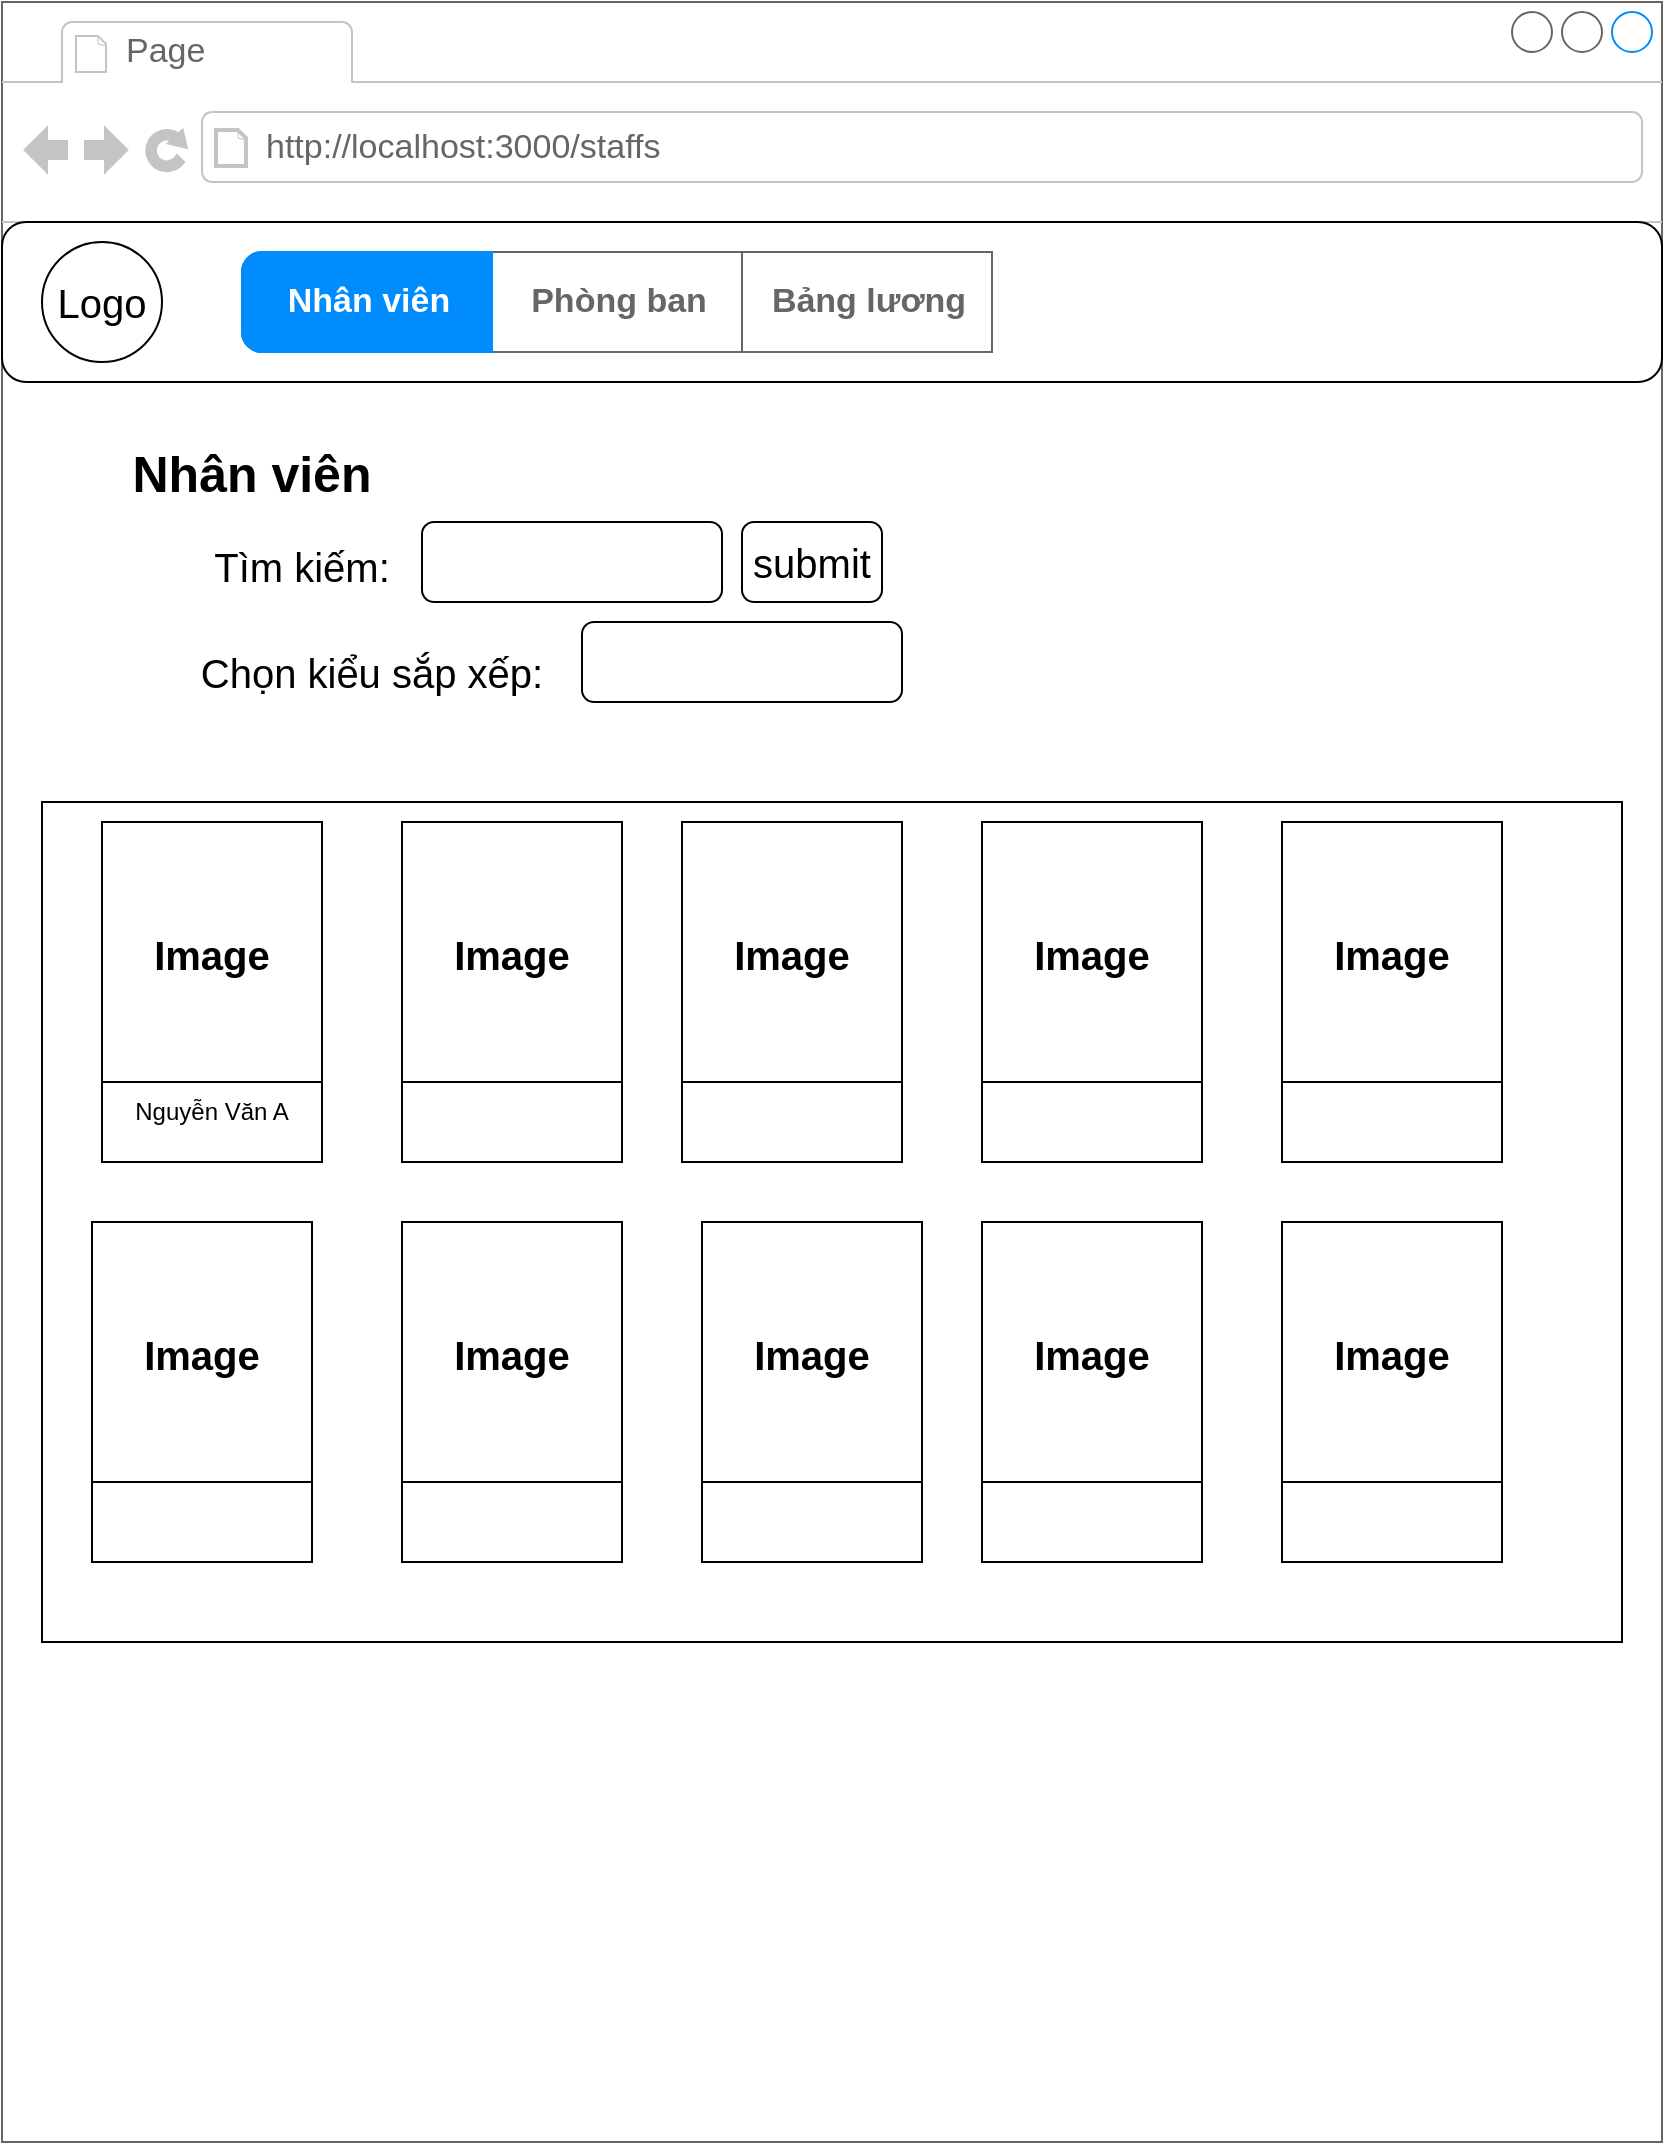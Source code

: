 <mxfile>
    <diagram id="rMl9iflxkGLZWtaf3qP7" name="Page-1">
        <mxGraphModel dx="820" dy="575" grid="1" gridSize="10" guides="1" tooltips="1" connect="1" arrows="1" fold="1" page="1" pageScale="1" pageWidth="850" pageHeight="1100" math="0" shadow="0">
            <root>
                <mxCell id="0"/>
                <mxCell id="1" parent="0"/>
                <mxCell id="2" value="su" style="strokeWidth=1;shadow=0;dashed=0;align=center;html=1;shape=mxgraph.mockup.containers.browserWindow;rSize=0;strokeColor=#666666;strokeColor2=#008cff;strokeColor3=#c4c4c4;mainText=,;recursiveResize=0;" parent="1" vertex="1">
                    <mxGeometry x="10" y="10" width="830" height="1070" as="geometry"/>
                </mxCell>
                <mxCell id="3" value="Page" style="strokeWidth=1;shadow=0;dashed=0;align=center;html=1;shape=mxgraph.mockup.containers.anchor;fontSize=17;fontColor=#666666;align=left;" parent="2" vertex="1">
                    <mxGeometry x="60" y="12" width="110" height="26" as="geometry"/>
                </mxCell>
                <mxCell id="4" value="http://localhost:3000/staffs" style="strokeWidth=1;shadow=0;dashed=0;align=center;html=1;shape=mxgraph.mockup.containers.anchor;rSize=0;fontSize=17;fontColor=#666666;align=left;" parent="2" vertex="1">
                    <mxGeometry x="130" y="60" width="250" height="26" as="geometry"/>
                </mxCell>
                <mxCell id="14" value="&lt;b&gt;&lt;font style=&quot;font-size: 25px&quot;&gt;Nhân viên&lt;/font&gt;&lt;/b&gt;" style="text;html=1;strokeColor=none;fillColor=none;align=center;verticalAlign=middle;whiteSpace=wrap;rounded=0;fontSize=20;" parent="2" vertex="1">
                    <mxGeometry x="50" y="210" width="150" height="50" as="geometry"/>
                </mxCell>
                <mxCell id="15" value="&lt;font style=&quot;font-size: 20px&quot;&gt;Tìm kiếm:&lt;/font&gt;" style="text;html=1;strokeColor=none;fillColor=none;align=center;verticalAlign=middle;whiteSpace=wrap;rounded=0;fontSize=25;" parent="2" vertex="1">
                    <mxGeometry x="90" y="260" width="120" height="40" as="geometry"/>
                </mxCell>
                <mxCell id="16" value="" style="rounded=1;whiteSpace=wrap;html=1;fontSize=16;" parent="2" vertex="1">
                    <mxGeometry x="210" y="260" width="150" height="40" as="geometry"/>
                </mxCell>
                <mxCell id="20" value="submit" style="rounded=1;whiteSpace=wrap;html=1;fontSize=20;" parent="2" vertex="1">
                    <mxGeometry x="370" y="260" width="70" height="40" as="geometry"/>
                </mxCell>
                <mxCell id="22" value="Chọn kiểu sắp xếp:" style="text;html=1;strokeColor=none;fillColor=none;align=center;verticalAlign=middle;whiteSpace=wrap;rounded=0;fontSize=20;" parent="2" vertex="1">
                    <mxGeometry x="90" y="310" width="190" height="50" as="geometry"/>
                </mxCell>
                <mxCell id="23" value="" style="rounded=1;whiteSpace=wrap;html=1;fontSize=20;" parent="2" vertex="1">
                    <mxGeometry x="290" y="310" width="160" height="40" as="geometry"/>
                </mxCell>
                <mxCell id="24" value="" style="rounded=0;whiteSpace=wrap;html=1;fontSize=20;" parent="2" vertex="1">
                    <mxGeometry x="20" y="400" width="790" height="420" as="geometry"/>
                </mxCell>
                <mxCell id="37" value="Image" style="swimlane;fontSize=20;startSize=130;" parent="2" vertex="1">
                    <mxGeometry x="50" y="410" width="110" height="170" as="geometry"/>
                </mxCell>
                <mxCell id="38" value="Nguyễn Văn A" style="text;html=1;strokeColor=none;fillColor=none;align=center;verticalAlign=middle;whiteSpace=wrap;rounded=0;" vertex="1" parent="2">
                    <mxGeometry x="55" y="540" width="100" height="30" as="geometry"/>
                </mxCell>
                <mxCell id="39" value="Image" style="swimlane;fontSize=20;startSize=130;" vertex="1" parent="2">
                    <mxGeometry x="200" y="410" width="110" height="170" as="geometry"/>
                </mxCell>
                <mxCell id="43" value="Image" style="swimlane;fontSize=20;startSize=130;" vertex="1" parent="2">
                    <mxGeometry x="340" y="410" width="110" height="170" as="geometry"/>
                </mxCell>
                <mxCell id="42" value="Image" style="swimlane;fontSize=20;startSize=130;" vertex="1" parent="2">
                    <mxGeometry x="490" y="410" width="110" height="170" as="geometry"/>
                </mxCell>
                <mxCell id="41" value="Image" style="swimlane;fontSize=20;startSize=130;" vertex="1" parent="2">
                    <mxGeometry x="640" y="410" width="110" height="170" as="geometry"/>
                </mxCell>
                <mxCell id="40" value="Image" style="swimlane;fontSize=20;startSize=130;" vertex="1" parent="2">
                    <mxGeometry x="45" y="610" width="110" height="170" as="geometry"/>
                </mxCell>
                <mxCell id="47" value="Image" style="swimlane;fontSize=20;startSize=130;" vertex="1" parent="2">
                    <mxGeometry x="640" y="610" width="110" height="170" as="geometry"/>
                </mxCell>
                <mxCell id="46" value="Image" style="swimlane;fontSize=20;startSize=130;" vertex="1" parent="2">
                    <mxGeometry x="490" y="610" width="110" height="170" as="geometry"/>
                </mxCell>
                <mxCell id="45" value="Image" style="swimlane;fontSize=20;startSize=130;" vertex="1" parent="2">
                    <mxGeometry x="350" y="610" width="110" height="170" as="geometry"/>
                </mxCell>
                <mxCell id="44" value="Image" style="swimlane;fontSize=20;startSize=130;" vertex="1" parent="2">
                    <mxGeometry x="200" y="610" width="110" height="170" as="geometry"/>
                </mxCell>
                <mxCell id="5" value="" style="rounded=1;whiteSpace=wrap;html=1;" parent="1" vertex="1">
                    <mxGeometry x="10" y="120" width="830" height="80" as="geometry"/>
                </mxCell>
                <mxCell id="7" value="&lt;font style=&quot;font-size: 20px&quot;&gt;Logo&lt;/font&gt;" style="ellipse;whiteSpace=wrap;html=1;" parent="1" vertex="1">
                    <mxGeometry x="30" y="130" width="60" height="60" as="geometry"/>
                </mxCell>
                <mxCell id="8" value="" style="strokeWidth=1;shadow=0;dashed=0;align=center;html=1;shape=mxgraph.mockup.rrect;rSize=10;fillColor=#ffffff;strokeColor=#666666;fontSize=20;" parent="1" vertex="1">
                    <mxGeometry x="130" y="135" width="370" height="50" as="geometry"/>
                </mxCell>
                <mxCell id="9" value="Phòng ban" style="strokeColor=inherit;fillColor=inherit;gradientColor=inherit;strokeWidth=1;shadow=0;dashed=0;align=center;html=1;shape=mxgraph.mockup.rrect;rSize=0;fontSize=17;fontColor=#666666;fontStyle=1;resizeHeight=1;" parent="8" vertex="1">
                    <mxGeometry width="125" height="50" relative="1" as="geometry">
                        <mxPoint x="125" as="offset"/>
                    </mxGeometry>
                </mxCell>
                <mxCell id="10" value="Bảng lương" style="strokeColor=inherit;fillColor=inherit;gradientColor=inherit;strokeWidth=1;shadow=0;dashed=0;align=center;html=1;shape=mxgraph.mockup.rrect;rSize=0;fontSize=17;fontColor=#666666;fontStyle=1;resizeHeight=1;" parent="8" vertex="1">
                    <mxGeometry width="125" height="50" relative="1" as="geometry">
                        <mxPoint x="250" as="offset"/>
                    </mxGeometry>
                </mxCell>
                <mxCell id="12" value="Nhân viên" style="strokeWidth=1;shadow=0;dashed=0;align=center;html=1;shape=mxgraph.mockup.leftButton;rSize=10;fontSize=17;fontColor=#ffffff;fontStyle=1;fillColor=#008cff;strokeColor=#008cff;resizeHeight=1;" parent="8" vertex="1">
                    <mxGeometry width="125" height="50" relative="1" as="geometry"/>
                </mxCell>
            </root>
        </mxGraphModel>
    </diagram>
</mxfile>